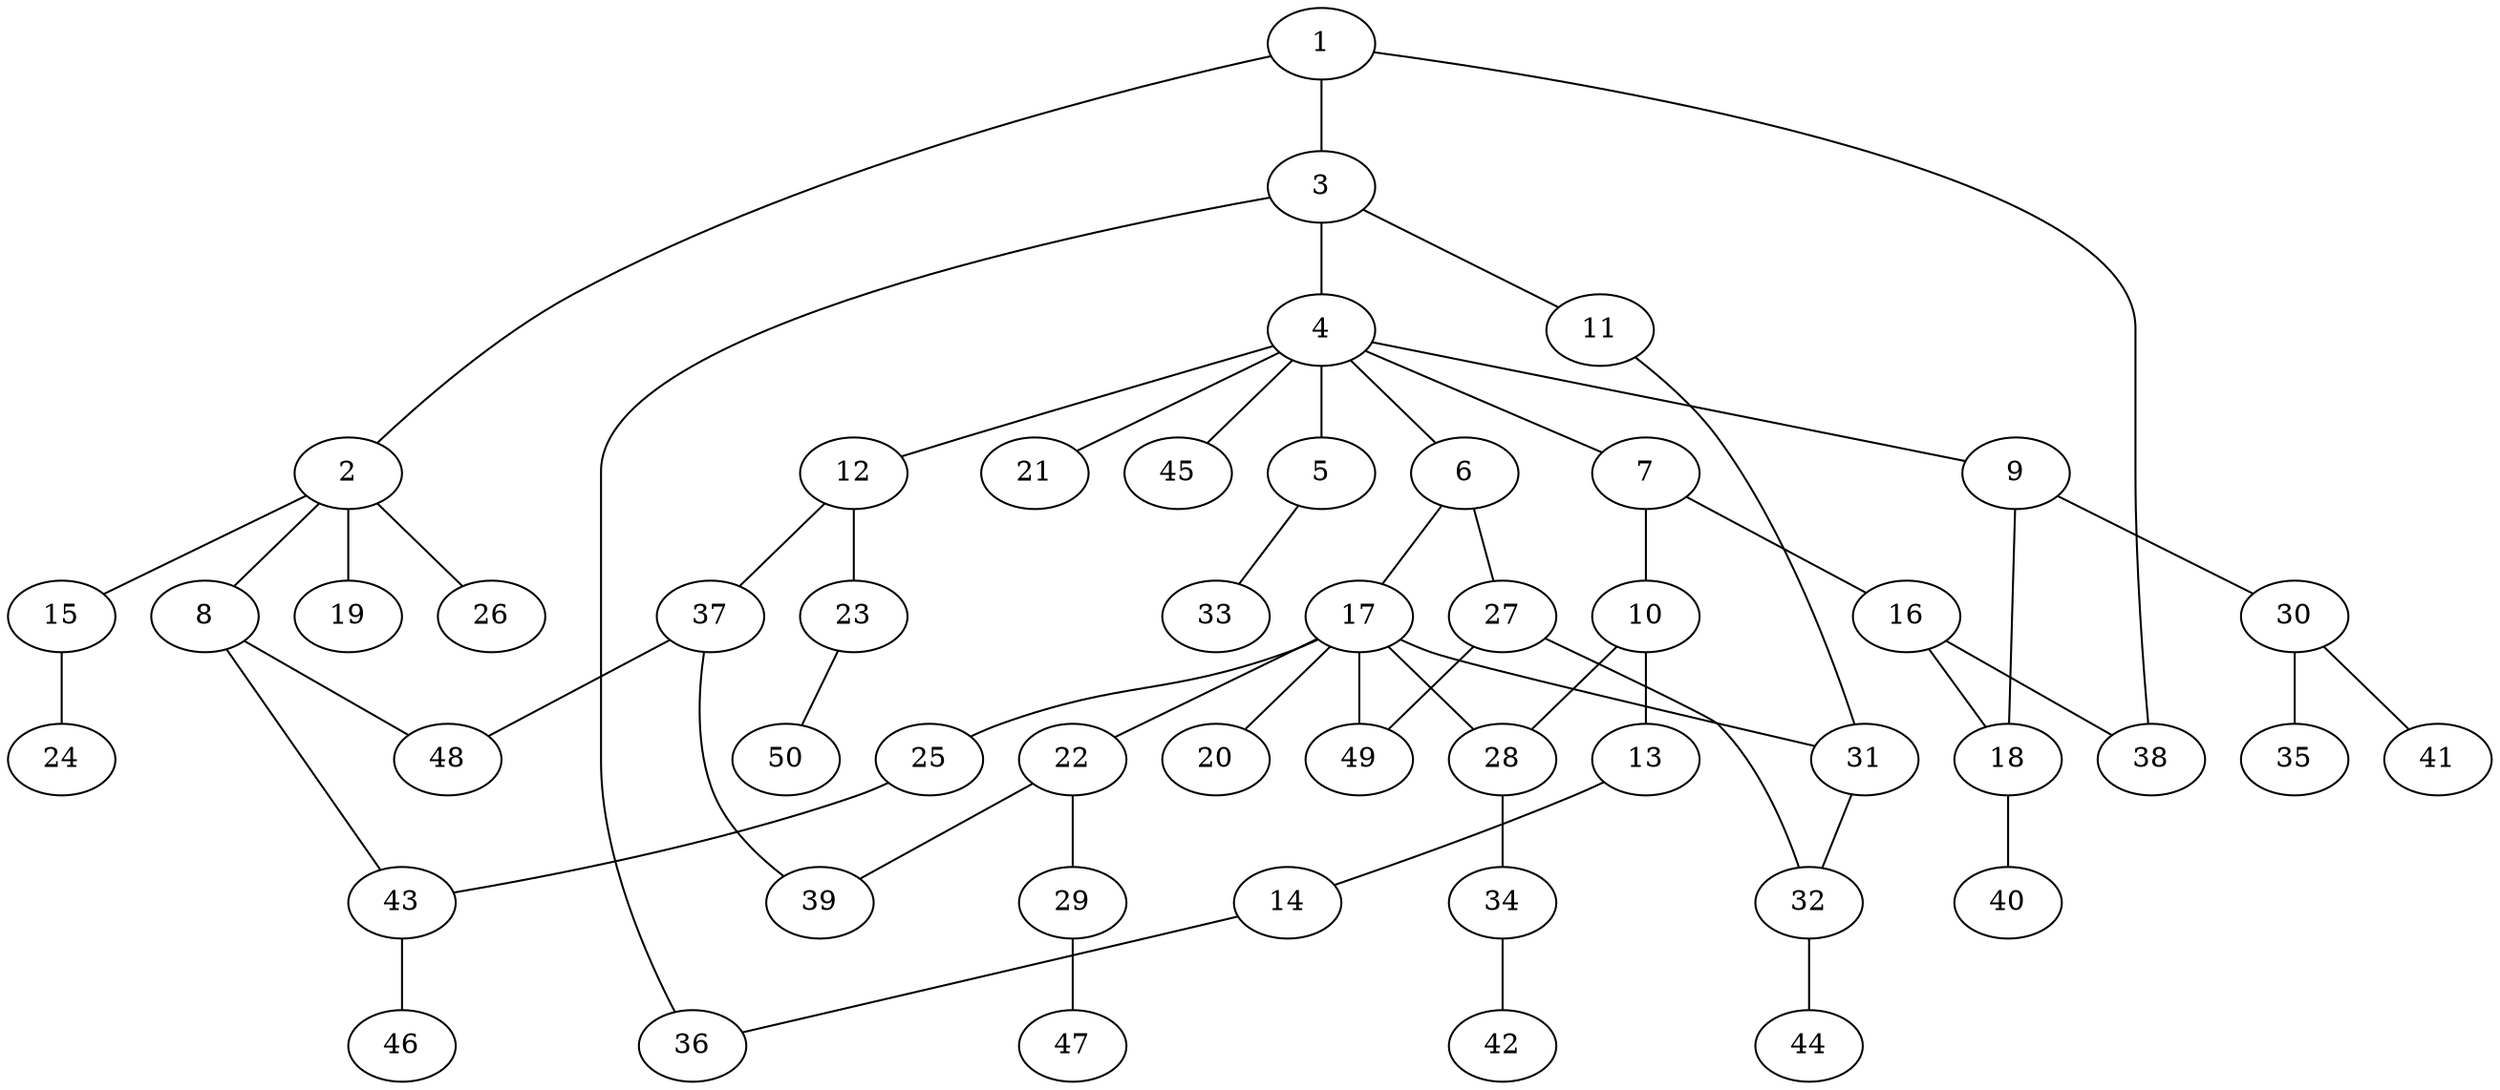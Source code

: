 graph graphname {1--2
1--3
1--38
2--8
2--15
2--19
2--26
3--4
3--11
3--36
4--5
4--6
4--7
4--9
4--12
4--21
4--45
5--33
6--17
6--27
7--10
7--16
8--43
8--48
9--18
9--30
10--13
10--28
11--31
12--23
12--37
13--14
14--36
15--24
16--18
16--38
17--20
17--22
17--25
17--28
17--31
17--49
18--40
22--29
22--39
23--50
25--43
27--32
27--49
28--34
29--47
30--35
30--41
31--32
32--44
34--42
37--39
37--48
43--46
}